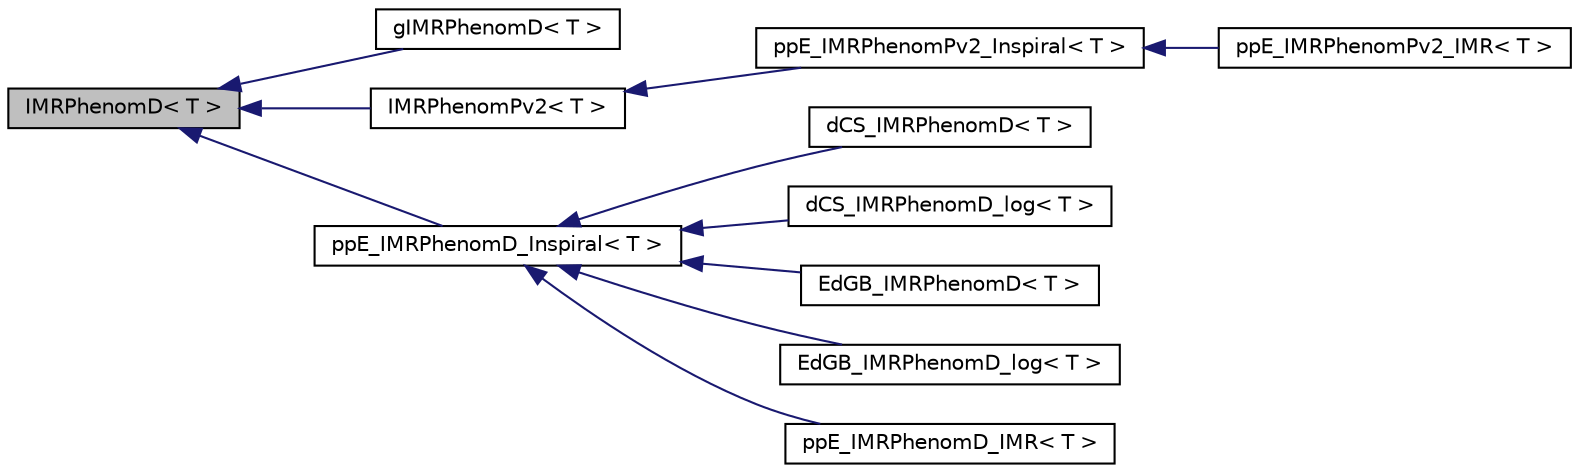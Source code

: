 digraph "IMRPhenomD&lt; T &gt;"
{
 // LATEX_PDF_SIZE
  edge [fontname="Helvetica",fontsize="10",labelfontname="Helvetica",labelfontsize="10"];
  node [fontname="Helvetica",fontsize="10",shape=record];
  rankdir="LR";
  Node1 [label="IMRPhenomD\< T \>",height=0.2,width=0.4,color="black", fillcolor="grey75", style="filled", fontcolor="black",tooltip=" "];
  Node1 -> Node2 [dir="back",color="midnightblue",fontsize="10",style="solid"];
  Node2 [label="gIMRPhenomD\< T \>",height=0.2,width=0.4,color="black", fillcolor="white", style="filled",URL="$classgIMRPhenomD.html",tooltip=" "];
  Node1 -> Node3 [dir="back",color="midnightblue",fontsize="10",style="solid"];
  Node3 [label="IMRPhenomPv2\< T \>",height=0.2,width=0.4,color="black", fillcolor="white", style="filled",URL="$classIMRPhenomPv2.html",tooltip=" "];
  Node3 -> Node4 [dir="back",color="midnightblue",fontsize="10",style="solid"];
  Node4 [label="ppE_IMRPhenomPv2_Inspiral\< T \>",height=0.2,width=0.4,color="black", fillcolor="white", style="filled",URL="$classppE__IMRPhenomPv2__Inspiral.html",tooltip=" "];
  Node4 -> Node5 [dir="back",color="midnightblue",fontsize="10",style="solid"];
  Node5 [label="ppE_IMRPhenomPv2_IMR\< T \>",height=0.2,width=0.4,color="black", fillcolor="white", style="filled",URL="$classppE__IMRPhenomPv2__IMR.html",tooltip=" "];
  Node1 -> Node6 [dir="back",color="midnightblue",fontsize="10",style="solid"];
  Node6 [label="ppE_IMRPhenomD_Inspiral\< T \>",height=0.2,width=0.4,color="black", fillcolor="white", style="filled",URL="$classppE__IMRPhenomD__Inspiral.html",tooltip=" "];
  Node6 -> Node7 [dir="back",color="midnightblue",fontsize="10",style="solid"];
  Node7 [label="dCS_IMRPhenomD\< T \>",height=0.2,width=0.4,color="black", fillcolor="white", style="filled",URL="$classdCS__IMRPhenomD.html",tooltip=" "];
  Node6 -> Node8 [dir="back",color="midnightblue",fontsize="10",style="solid"];
  Node8 [label="dCS_IMRPhenomD_log\< T \>",height=0.2,width=0.4,color="black", fillcolor="white", style="filled",URL="$classdCS__IMRPhenomD__log.html",tooltip=" "];
  Node6 -> Node9 [dir="back",color="midnightblue",fontsize="10",style="solid"];
  Node9 [label="EdGB_IMRPhenomD\< T \>",height=0.2,width=0.4,color="black", fillcolor="white", style="filled",URL="$classEdGB__IMRPhenomD.html",tooltip=" "];
  Node6 -> Node10 [dir="back",color="midnightblue",fontsize="10",style="solid"];
  Node10 [label="EdGB_IMRPhenomD_log\< T \>",height=0.2,width=0.4,color="black", fillcolor="white", style="filled",URL="$classEdGB__IMRPhenomD__log.html",tooltip=" "];
  Node6 -> Node11 [dir="back",color="midnightblue",fontsize="10",style="solid"];
  Node11 [label="ppE_IMRPhenomD_IMR\< T \>",height=0.2,width=0.4,color="black", fillcolor="white", style="filled",URL="$classppE__IMRPhenomD__IMR.html",tooltip=" "];
}
